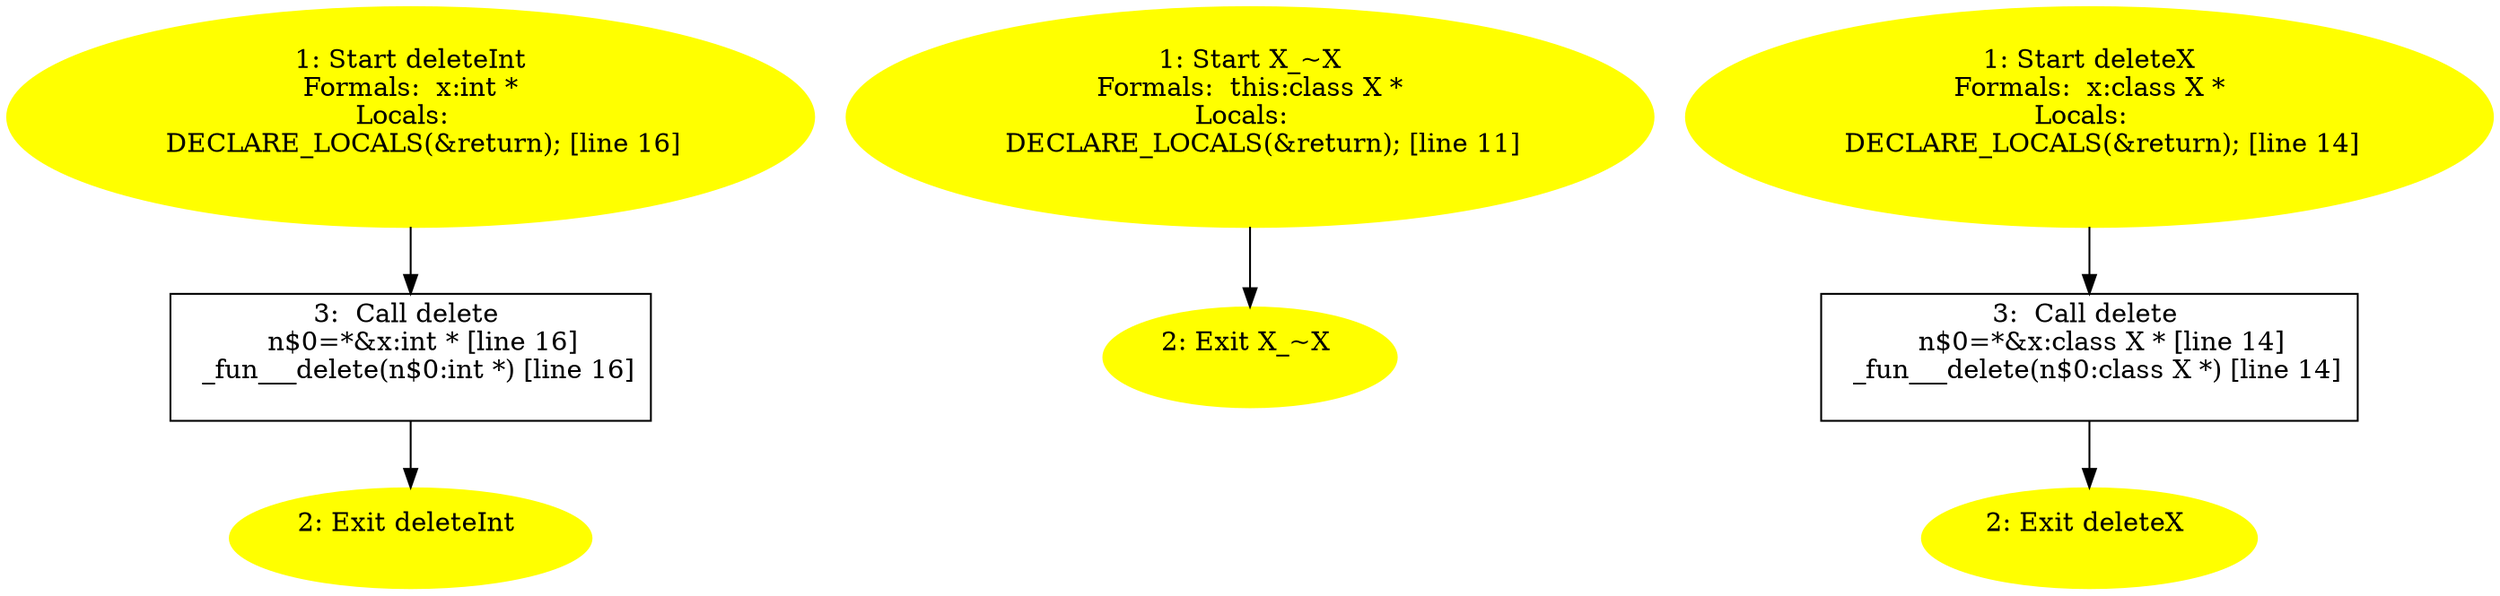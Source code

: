 /* @generated */
digraph iCFG {
"deleteInt{d41d8cd98f00b204e9800998ecf8427e_Z9deleteIntPi}.647508014cd09d4d2e192f8294614963_3" [label="3:  Call delete \n   n$0=*&x:int * [line 16]\n  _fun___delete(n$0:int *) [line 16]\n " shape="box"]
	

	 "deleteInt{d41d8cd98f00b204e9800998ecf8427e_Z9deleteIntPi}.647508014cd09d4d2e192f8294614963_3" -> "deleteInt{d41d8cd98f00b204e9800998ecf8427e_Z9deleteIntPi}.647508014cd09d4d2e192f8294614963_2" ;
"deleteInt{d41d8cd98f00b204e9800998ecf8427e_Z9deleteIntPi}.647508014cd09d4d2e192f8294614963_2" [label="2: Exit deleteInt \n  " color=yellow style=filled]
	

"deleteInt{d41d8cd98f00b204e9800998ecf8427e_Z9deleteIntPi}.647508014cd09d4d2e192f8294614963_1" [label="1: Start deleteInt\nFormals:  x:int *\nLocals:  \n   DECLARE_LOCALS(&return); [line 16]\n " color=yellow style=filled]
	

	 "deleteInt{d41d8cd98f00b204e9800998ecf8427e_Z9deleteIntPi}.647508014cd09d4d2e192f8294614963_1" -> "deleteInt{d41d8cd98f00b204e9800998ecf8427e_Z9deleteIntPi}.647508014cd09d4d2e192f8294614963_3" ;
"X_~X(_ZN1XD0Ev).79046c7c7695389a6748314fdf070e54_2" [label="2: Exit X_~X \n  " color=yellow style=filled]
	

"X_~X(_ZN1XD0Ev).79046c7c7695389a6748314fdf070e54_1" [label="1: Start X_~X\nFormals:  this:class X *\nLocals:  \n   DECLARE_LOCALS(&return); [line 11]\n " color=yellow style=filled]
	

	 "X_~X(_ZN1XD0Ev).79046c7c7695389a6748314fdf070e54_1" -> "X_~X(_ZN1XD0Ev).79046c7c7695389a6748314fdf070e54_2" ;
"deleteX{d41d8cd98f00b204e9800998ecf8427e_Z7deleteXP1X}.e65990f4969cec963a8cf25f2a7e0fa6_3" [label="3:  Call delete \n   n$0=*&x:class X * [line 14]\n  _fun___delete(n$0:class X *) [line 14]\n " shape="box"]
	

	 "deleteX{d41d8cd98f00b204e9800998ecf8427e_Z7deleteXP1X}.e65990f4969cec963a8cf25f2a7e0fa6_3" -> "deleteX{d41d8cd98f00b204e9800998ecf8427e_Z7deleteXP1X}.e65990f4969cec963a8cf25f2a7e0fa6_2" ;
"deleteX{d41d8cd98f00b204e9800998ecf8427e_Z7deleteXP1X}.e65990f4969cec963a8cf25f2a7e0fa6_2" [label="2: Exit deleteX \n  " color=yellow style=filled]
	

"deleteX{d41d8cd98f00b204e9800998ecf8427e_Z7deleteXP1X}.e65990f4969cec963a8cf25f2a7e0fa6_1" [label="1: Start deleteX\nFormals:  x:class X *\nLocals:  \n   DECLARE_LOCALS(&return); [line 14]\n " color=yellow style=filled]
	

	 "deleteX{d41d8cd98f00b204e9800998ecf8427e_Z7deleteXP1X}.e65990f4969cec963a8cf25f2a7e0fa6_1" -> "deleteX{d41d8cd98f00b204e9800998ecf8427e_Z7deleteXP1X}.e65990f4969cec963a8cf25f2a7e0fa6_3" ;
}
